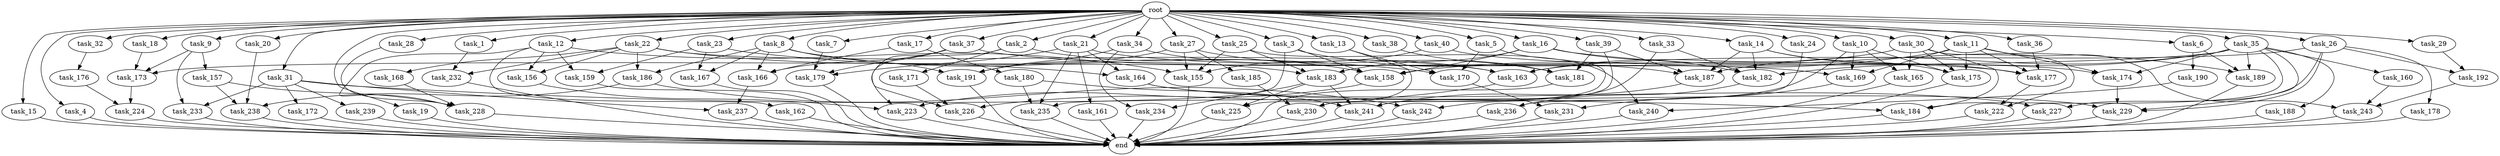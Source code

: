 digraph G {
  task_162 [size="1374389534.720000"];
  task_189 [size="19327352832.000000"];
  task_240 [size="15547781611.520000"];
  task_15 [size="10.240000"];
  task_229 [size="12799002542.080000"];
  task_161 [size="3092376453.120000"];
  task_9 [size="10.240000"];
  task_163 [size="8418135900.160000"];
  task_183 [size="24137716203.520000"];
  task_4 [size="10.240000"];
  task_179 [size="10393820856.320000"];
  task_20 [size="10.240000"];
  task_166 [size="14259291422.720001"];
  task_13 [size="10.240000"];
  task_14 [size="10.240000"];
  task_174 [size="17695265259.520000"];
  task_32 [size="10.240000"];
  task_3 [size="10.240000"];
  task_159 [size="8332236554.240000"];
  task_192 [size="4552665333.760000"];
  task_5 [size="10.240000"];
  task_169 [size="12197707120.639999"];
  task_180 [size="343597383.680000"];
  task_155 [size="25512105738.240002"];
  task_185 [size="8589934592.000000"];
  task_156 [size="1717986918.400000"];
  task_231 [size="4466765987.840000"];
  task_26 [size="10.240000"];
  task_28 [size="10.240000"];
  task_158 [size="19327352832.000000"];
  task_175 [size="20272245637.119999"];
  task_233 [size="1717986918.400000"];
  task_2 [size="10.240000"];
  task_186 [size="7301444403.200000"];
  task_172 [size="1374389534.720000"];
  task_7 [size="10.240000"];
  task_176 [size="2147483648.000000"];
  task_25 [size="10.240000"];
  task_40 [size="10.240000"];
  task_222 [size="7301444403.200000"];
  task_31 [size="10.240000"];
  task_188 [size="8589934592.000000"];
  task_232 [size="7301444403.200000"];
  task_191 [size="16320875724.800001"];
  task_23 [size="10.240000"];
  task_165 [size="13915694039.040001"];
  task_238 [size="6356551598.080000"];
  task_237 [size="2748779069.440000"];
  task_224 [size="7301444403.200000"];
  task_29 [size="10.240000"];
  task_1 [size="10.240000"];
  task_173 [size="9277129359.360001"];
  task_236 [size="11682311045.120001"];
  task_223 [size="17179869184.000000"];
  task_184 [size="16922171146.240000"];
  task_24 [size="10.240000"];
  task_18 [size="10.240000"];
  task_167 [size="13915694039.040001"];
  task_243 [size="4896262717.440001"];
  task_226 [size="12541304504.320000"];
  task_242 [size="11166914969.600000"];
  task_170 [size="22505628631.040001"];
  task_157 [size="343597383.680000"];
  task_12 [size="10.240000"];
  task_230 [size="14860586844.160000"];
  task_22 [size="10.240000"];
  task_19 [size="10.240000"];
  task_168 [size="343597383.680000"];
  task_21 [size="10.240000"];
  task_177 [size="20272245637.119999"];
  task_164 [size="3435973836.800000"];
  task_16 [size="10.240000"];
  task_30 [size="10.240000"];
  task_39 [size="10.240000"];
  task_8 [size="10.240000"];
  task_34 [size="10.240000"];
  root [size="0.000000"];
  task_17 [size="10.240000"];
  end [size="0.000000"];
  task_178 [size="343597383.680000"];
  task_10 [size="10.240000"];
  task_27 [size="10.240000"];
  task_182 [size="29978871726.080002"];
  task_6 [size="10.240000"];
  task_37 [size="10.240000"];
  task_35 [size="10.240000"];
  task_33 [size="10.240000"];
  task_241 [size="28862180229.119999"];
  task_225 [size="10050223472.639999"];
  task_239 [size="1374389534.720000"];
  task_228 [size="5669356830.720000"];
  task_38 [size="10.240000"];
  task_234 [size="3865470566.400000"];
  task_181 [size="19585050869.760002"];
  task_190 [size="2147483648.000000"];
  task_171 [size="5497558138.880000"];
  task_187 [size="21388937134.080002"];
  task_11 [size="10.240000"];
  task_227 [size="3435973836.800000"];
  task_36 [size="10.240000"];
  task_235 [size="14774687498.240000"];
  task_160 [size="8589934592.000000"];

  task_162 -> end [size="1.000000"];
  task_189 -> end [size="1.000000"];
  task_240 -> end [size="1.000000"];
  task_15 -> end [size="1.000000"];
  task_229 -> end [size="1.000000"];
  task_161 -> end [size="1.000000"];
  task_9 -> task_157 [size="33554432.000000"];
  task_9 -> task_233 [size="33554432.000000"];
  task_9 -> task_173 [size="33554432.000000"];
  task_163 -> task_226 [size="411041792.000000"];
  task_183 -> task_225 [size="301989888.000000"];
  task_183 -> task_241 [size="301989888.000000"];
  task_183 -> task_234 [size="301989888.000000"];
  task_4 -> end [size="1.000000"];
  task_179 -> end [size="1.000000"];
  task_20 -> task_238 [size="75497472.000000"];
  task_166 -> task_237 [size="134217728.000000"];
  task_13 -> task_225 [size="679477248.000000"];
  task_13 -> task_170 [size="679477248.000000"];
  task_14 -> task_175 [size="411041792.000000"];
  task_14 -> task_177 [size="411041792.000000"];
  task_14 -> task_182 [size="411041792.000000"];
  task_14 -> task_187 [size="411041792.000000"];
  task_174 -> task_229 [size="75497472.000000"];
  task_32 -> task_176 [size="209715200.000000"];
  task_3 -> task_158 [size="301989888.000000"];
  task_3 -> task_235 [size="301989888.000000"];
  task_3 -> task_187 [size="301989888.000000"];
  task_159 -> end [size="1.000000"];
  task_192 -> task_243 [size="134217728.000000"];
  task_5 -> task_230 [size="838860800.000000"];
  task_5 -> task_170 [size="838860800.000000"];
  task_169 -> task_231 [size="134217728.000000"];
  task_180 -> task_235 [size="838860800.000000"];
  task_180 -> task_241 [size="838860800.000000"];
  task_155 -> end [size="1.000000"];
  task_185 -> task_230 [size="75497472.000000"];
  task_156 -> task_223 [size="838860800.000000"];
  task_231 -> end [size="1.000000"];
  task_26 -> task_178 [size="33554432.000000"];
  task_26 -> task_192 [size="33554432.000000"];
  task_26 -> task_229 [size="33554432.000000"];
  task_26 -> task_227 [size="33554432.000000"];
  task_26 -> task_163 [size="33554432.000000"];
  task_28 -> task_228 [size="75497472.000000"];
  task_158 -> task_223 [size="301989888.000000"];
  task_175 -> end [size="1.000000"];
  task_233 -> end [size="1.000000"];
  task_2 -> task_158 [size="536870912.000000"];
  task_2 -> task_223 [size="536870912.000000"];
  task_2 -> task_171 [size="536870912.000000"];
  task_186 -> task_242 [size="411041792.000000"];
  task_186 -> task_238 [size="411041792.000000"];
  task_172 -> end [size="1.000000"];
  task_7 -> task_179 [size="33554432.000000"];
  task_176 -> task_224 [size="33554432.000000"];
  task_25 -> task_155 [size="838860800.000000"];
  task_25 -> task_183 [size="838860800.000000"];
  task_25 -> task_240 [size="838860800.000000"];
  task_40 -> task_155 [size="679477248.000000"];
  task_40 -> task_174 [size="679477248.000000"];
  task_222 -> end [size="1.000000"];
  task_31 -> task_239 [size="134217728.000000"];
  task_31 -> task_233 [size="134217728.000000"];
  task_31 -> task_172 [size="134217728.000000"];
  task_31 -> task_237 [size="134217728.000000"];
  task_31 -> task_184 [size="134217728.000000"];
  task_188 -> end [size="1.000000"];
  task_232 -> end [size="1.000000"];
  task_191 -> end [size="1.000000"];
  task_23 -> task_167 [size="679477248.000000"];
  task_23 -> task_159 [size="679477248.000000"];
  task_23 -> task_170 [size="679477248.000000"];
  task_165 -> end [size="1.000000"];
  task_238 -> end [size="1.000000"];
  task_237 -> end [size="1.000000"];
  task_224 -> end [size="1.000000"];
  task_29 -> task_192 [size="411041792.000000"];
  task_1 -> task_232 [size="679477248.000000"];
  task_173 -> task_224 [size="679477248.000000"];
  task_236 -> end [size="1.000000"];
  task_223 -> end [size="1.000000"];
  task_184 -> end [size="1.000000"];
  task_24 -> task_236 [size="838860800.000000"];
  task_18 -> task_173 [size="33554432.000000"];
  task_167 -> end [size="1.000000"];
  task_243 -> end [size="1.000000"];
  task_226 -> end [size="1.000000"];
  task_242 -> end [size="1.000000"];
  task_170 -> task_231 [size="301989888.000000"];
  task_157 -> task_228 [size="134217728.000000"];
  task_157 -> task_238 [size="134217728.000000"];
  task_12 -> task_155 [size="134217728.000000"];
  task_12 -> task_162 [size="134217728.000000"];
  task_12 -> task_159 [size="134217728.000000"];
  task_12 -> task_156 [size="134217728.000000"];
  task_12 -> task_228 [size="134217728.000000"];
  task_230 -> end [size="1.000000"];
  task_22 -> task_186 [size="33554432.000000"];
  task_22 -> task_232 [size="33554432.000000"];
  task_22 -> task_156 [size="33554432.000000"];
  task_22 -> task_168 [size="33554432.000000"];
  task_22 -> task_164 [size="33554432.000000"];
  task_22 -> task_163 [size="33554432.000000"];
  task_19 -> end [size="1.000000"];
  task_168 -> task_228 [size="209715200.000000"];
  task_21 -> task_161 [size="301989888.000000"];
  task_21 -> task_235 [size="301989888.000000"];
  task_21 -> task_169 [size="301989888.000000"];
  task_21 -> task_164 [size="301989888.000000"];
  task_21 -> task_179 [size="301989888.000000"];
  task_177 -> task_222 [size="33554432.000000"];
  task_164 -> task_229 [size="301989888.000000"];
  task_164 -> task_227 [size="301989888.000000"];
  task_16 -> task_158 [size="838860800.000000"];
  task_16 -> task_189 [size="838860800.000000"];
  task_16 -> task_183 [size="838860800.000000"];
  task_16 -> task_182 [size="838860800.000000"];
  task_30 -> task_163 [size="679477248.000000"];
  task_30 -> task_222 [size="679477248.000000"];
  task_30 -> task_165 [size="679477248.000000"];
  task_30 -> task_175 [size="679477248.000000"];
  task_30 -> task_184 [size="679477248.000000"];
  task_39 -> task_181 [size="536870912.000000"];
  task_39 -> task_230 [size="536870912.000000"];
  task_39 -> task_187 [size="536870912.000000"];
  task_8 -> task_167 [size="679477248.000000"];
  task_8 -> task_186 [size="679477248.000000"];
  task_8 -> task_183 [size="679477248.000000"];
  task_8 -> task_191 [size="679477248.000000"];
  task_8 -> task_166 [size="679477248.000000"];
  task_34 -> task_191 [size="75497472.000000"];
  task_34 -> task_234 [size="75497472.000000"];
  task_34 -> task_163 [size="75497472.000000"];
  root -> task_39 [size="1.000000"];
  root -> task_26 [size="1.000000"];
  root -> task_8 [size="1.000000"];
  root -> task_34 [size="1.000000"];
  root -> task_28 [size="1.000000"];
  root -> task_15 [size="1.000000"];
  root -> task_2 [size="1.000000"];
  root -> task_17 [size="1.000000"];
  root -> task_9 [size="1.000000"];
  root -> task_6 [size="1.000000"];
  root -> task_40 [size="1.000000"];
  root -> task_10 [size="1.000000"];
  root -> task_27 [size="1.000000"];
  root -> task_7 [size="1.000000"];
  root -> task_4 [size="1.000000"];
  root -> task_24 [size="1.000000"];
  root -> task_25 [size="1.000000"];
  root -> task_18 [size="1.000000"];
  root -> task_20 [size="1.000000"];
  root -> task_35 [size="1.000000"];
  root -> task_13 [size="1.000000"];
  root -> task_31 [size="1.000000"];
  root -> task_14 [size="1.000000"];
  root -> task_1 [size="1.000000"];
  root -> task_23 [size="1.000000"];
  root -> task_11 [size="1.000000"];
  root -> task_3 [size="1.000000"];
  root -> task_37 [size="1.000000"];
  root -> task_29 [size="1.000000"];
  root -> task_32 [size="1.000000"];
  root -> task_5 [size="1.000000"];
  root -> task_12 [size="1.000000"];
  root -> task_38 [size="1.000000"];
  root -> task_22 [size="1.000000"];
  root -> task_19 [size="1.000000"];
  root -> task_33 [size="1.000000"];
  root -> task_36 [size="1.000000"];
  root -> task_21 [size="1.000000"];
  root -> task_16 [size="1.000000"];
  root -> task_30 [size="1.000000"];
  task_17 -> task_180 [size="33554432.000000"];
  task_17 -> task_166 [size="33554432.000000"];
  task_178 -> end [size="1.000000"];
  task_10 -> task_242 [size="679477248.000000"];
  task_10 -> task_169 [size="679477248.000000"];
  task_10 -> task_175 [size="679477248.000000"];
  task_10 -> task_165 [size="679477248.000000"];
  task_27 -> task_155 [size="838860800.000000"];
  task_27 -> task_181 [size="838860800.000000"];
  task_27 -> task_191 [size="838860800.000000"];
  task_27 -> task_185 [size="838860800.000000"];
  task_182 -> task_236 [size="301989888.000000"];
  task_6 -> task_189 [size="209715200.000000"];
  task_6 -> task_190 [size="209715200.000000"];
  task_37 -> task_179 [size="679477248.000000"];
  task_37 -> task_177 [size="679477248.000000"];
  task_37 -> task_226 [size="679477248.000000"];
  task_37 -> task_166 [size="679477248.000000"];
  task_35 -> task_188 [size="838860800.000000"];
  task_35 -> task_160 [size="838860800.000000"];
  task_35 -> task_182 [size="838860800.000000"];
  task_35 -> task_174 [size="838860800.000000"];
  task_35 -> task_173 [size="838860800.000000"];
  task_35 -> task_184 [size="838860800.000000"];
  task_35 -> task_229 [size="838860800.000000"];
  task_35 -> task_189 [size="838860800.000000"];
  task_35 -> task_187 [size="838860800.000000"];
  task_33 -> task_182 [size="838860800.000000"];
  task_33 -> task_241 [size="838860800.000000"];
  task_241 -> end [size="1.000000"];
  task_225 -> end [size="1.000000"];
  task_239 -> end [size="1.000000"];
  task_228 -> end [size="1.000000"];
  task_38 -> task_181 [size="536870912.000000"];
  task_234 -> end [size="1.000000"];
  task_181 -> end [size="1.000000"];
  task_190 -> task_240 [size="679477248.000000"];
  task_171 -> task_226 [size="134217728.000000"];
  task_187 -> task_241 [size="838860800.000000"];
  task_11 -> task_243 [size="209715200.000000"];
  task_11 -> task_169 [size="209715200.000000"];
  task_11 -> task_174 [size="209715200.000000"];
  task_11 -> task_158 [size="209715200.000000"];
  task_11 -> task_177 [size="209715200.000000"];
  task_11 -> task_175 [size="209715200.000000"];
  task_227 -> end [size="1.000000"];
  task_36 -> task_177 [size="679477248.000000"];
  task_235 -> end [size="1.000000"];
  task_160 -> task_243 [size="134217728.000000"];
}
